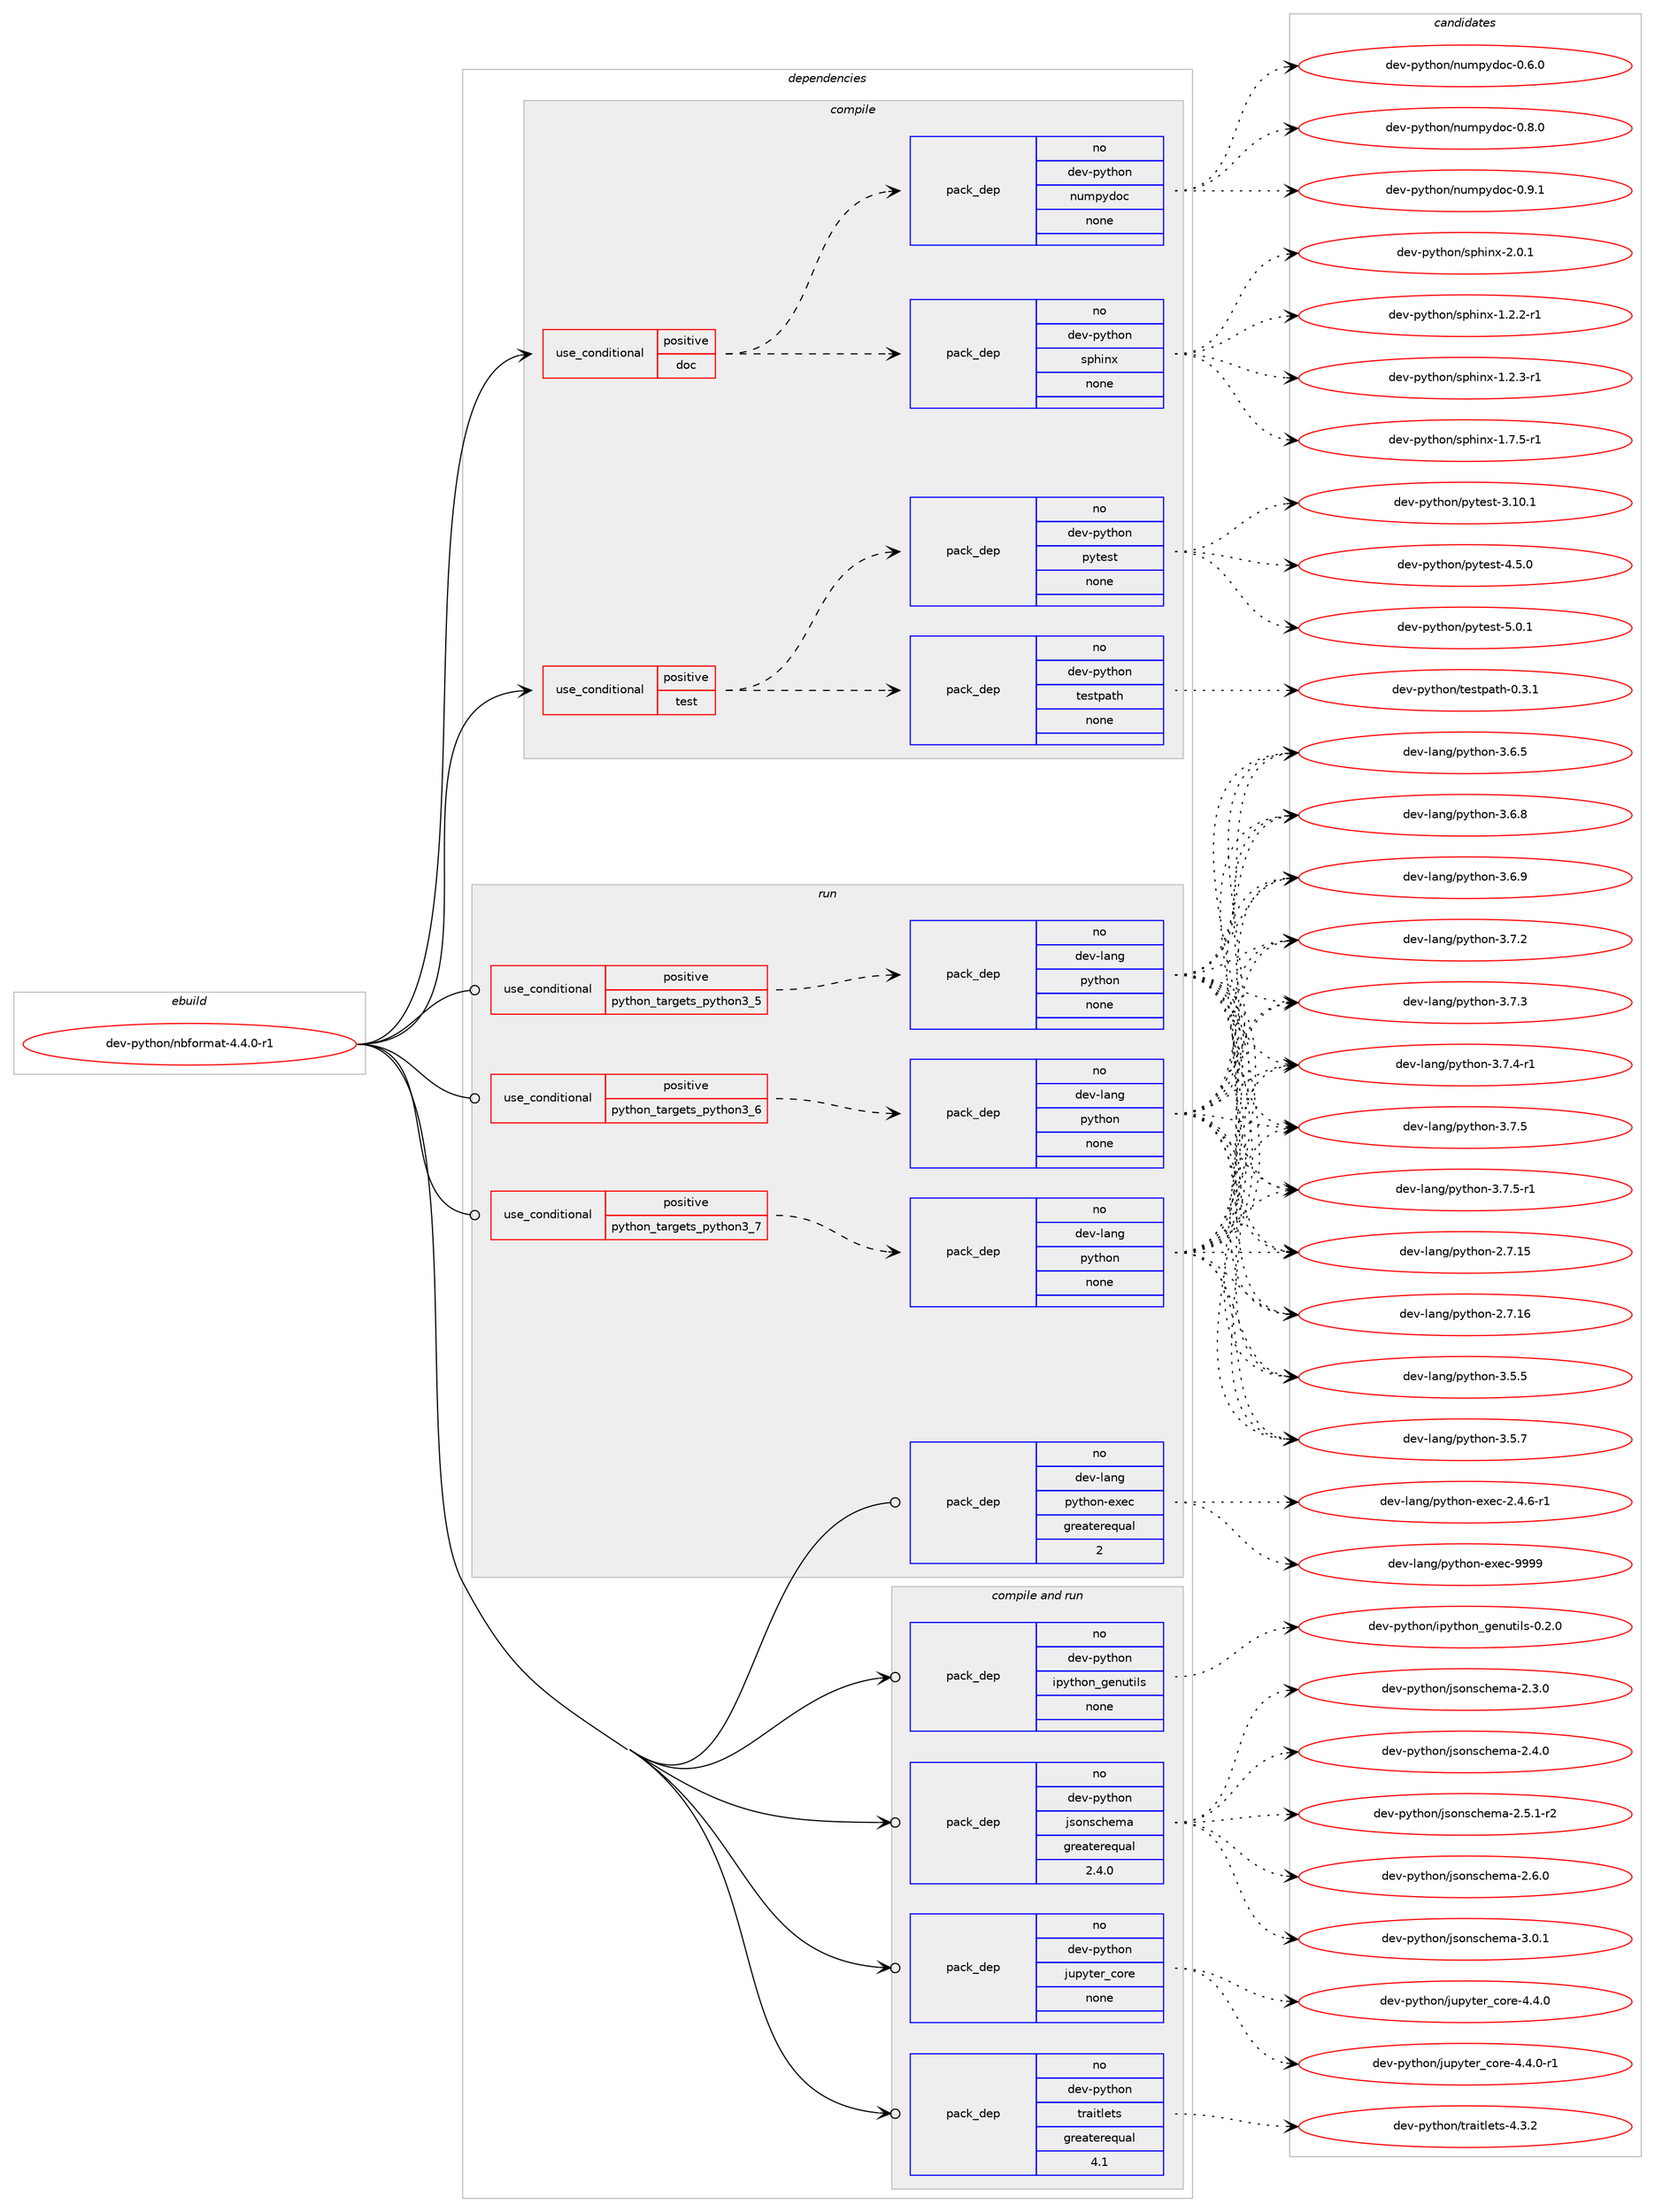 digraph prolog {

# *************
# Graph options
# *************

newrank=true;
concentrate=true;
compound=true;
graph [rankdir=LR,fontname=Helvetica,fontsize=10,ranksep=1.5];#, ranksep=2.5, nodesep=0.2];
edge  [arrowhead=vee];
node  [fontname=Helvetica,fontsize=10];

# **********
# The ebuild
# **********

subgraph cluster_leftcol {
color=gray;
rank=same;
label=<<i>ebuild</i>>;
id [label="dev-python/nbformat-4.4.0-r1", color=red, width=4, href="../dev-python/nbformat-4.4.0-r1.svg"];
}

# ****************
# The dependencies
# ****************

subgraph cluster_midcol {
color=gray;
label=<<i>dependencies</i>>;
subgraph cluster_compile {
fillcolor="#eeeeee";
style=filled;
label=<<i>compile</i>>;
subgraph cond142963 {
dependency616064 [label=<<TABLE BORDER="0" CELLBORDER="1" CELLSPACING="0" CELLPADDING="4"><TR><TD ROWSPAN="3" CELLPADDING="10">use_conditional</TD></TR><TR><TD>positive</TD></TR><TR><TD>doc</TD></TR></TABLE>>, shape=none, color=red];
subgraph pack461296 {
dependency616065 [label=<<TABLE BORDER="0" CELLBORDER="1" CELLSPACING="0" CELLPADDING="4" WIDTH="220"><TR><TD ROWSPAN="6" CELLPADDING="30">pack_dep</TD></TR><TR><TD WIDTH="110">no</TD></TR><TR><TD>dev-python</TD></TR><TR><TD>sphinx</TD></TR><TR><TD>none</TD></TR><TR><TD></TD></TR></TABLE>>, shape=none, color=blue];
}
dependency616064:e -> dependency616065:w [weight=20,style="dashed",arrowhead="vee"];
subgraph pack461297 {
dependency616066 [label=<<TABLE BORDER="0" CELLBORDER="1" CELLSPACING="0" CELLPADDING="4" WIDTH="220"><TR><TD ROWSPAN="6" CELLPADDING="30">pack_dep</TD></TR><TR><TD WIDTH="110">no</TD></TR><TR><TD>dev-python</TD></TR><TR><TD>numpydoc</TD></TR><TR><TD>none</TD></TR><TR><TD></TD></TR></TABLE>>, shape=none, color=blue];
}
dependency616064:e -> dependency616066:w [weight=20,style="dashed",arrowhead="vee"];
}
id:e -> dependency616064:w [weight=20,style="solid",arrowhead="vee"];
subgraph cond142964 {
dependency616067 [label=<<TABLE BORDER="0" CELLBORDER="1" CELLSPACING="0" CELLPADDING="4"><TR><TD ROWSPAN="3" CELLPADDING="10">use_conditional</TD></TR><TR><TD>positive</TD></TR><TR><TD>test</TD></TR></TABLE>>, shape=none, color=red];
subgraph pack461298 {
dependency616068 [label=<<TABLE BORDER="0" CELLBORDER="1" CELLSPACING="0" CELLPADDING="4" WIDTH="220"><TR><TD ROWSPAN="6" CELLPADDING="30">pack_dep</TD></TR><TR><TD WIDTH="110">no</TD></TR><TR><TD>dev-python</TD></TR><TR><TD>testpath</TD></TR><TR><TD>none</TD></TR><TR><TD></TD></TR></TABLE>>, shape=none, color=blue];
}
dependency616067:e -> dependency616068:w [weight=20,style="dashed",arrowhead="vee"];
subgraph pack461299 {
dependency616069 [label=<<TABLE BORDER="0" CELLBORDER="1" CELLSPACING="0" CELLPADDING="4" WIDTH="220"><TR><TD ROWSPAN="6" CELLPADDING="30">pack_dep</TD></TR><TR><TD WIDTH="110">no</TD></TR><TR><TD>dev-python</TD></TR><TR><TD>pytest</TD></TR><TR><TD>none</TD></TR><TR><TD></TD></TR></TABLE>>, shape=none, color=blue];
}
dependency616067:e -> dependency616069:w [weight=20,style="dashed",arrowhead="vee"];
}
id:e -> dependency616067:w [weight=20,style="solid",arrowhead="vee"];
}
subgraph cluster_compileandrun {
fillcolor="#eeeeee";
style=filled;
label=<<i>compile and run</i>>;
subgraph pack461300 {
dependency616070 [label=<<TABLE BORDER="0" CELLBORDER="1" CELLSPACING="0" CELLPADDING="4" WIDTH="220"><TR><TD ROWSPAN="6" CELLPADDING="30">pack_dep</TD></TR><TR><TD WIDTH="110">no</TD></TR><TR><TD>dev-python</TD></TR><TR><TD>ipython_genutils</TD></TR><TR><TD>none</TD></TR><TR><TD></TD></TR></TABLE>>, shape=none, color=blue];
}
id:e -> dependency616070:w [weight=20,style="solid",arrowhead="odotvee"];
subgraph pack461301 {
dependency616071 [label=<<TABLE BORDER="0" CELLBORDER="1" CELLSPACING="0" CELLPADDING="4" WIDTH="220"><TR><TD ROWSPAN="6" CELLPADDING="30">pack_dep</TD></TR><TR><TD WIDTH="110">no</TD></TR><TR><TD>dev-python</TD></TR><TR><TD>jsonschema</TD></TR><TR><TD>greaterequal</TD></TR><TR><TD>2.4.0</TD></TR></TABLE>>, shape=none, color=blue];
}
id:e -> dependency616071:w [weight=20,style="solid",arrowhead="odotvee"];
subgraph pack461302 {
dependency616072 [label=<<TABLE BORDER="0" CELLBORDER="1" CELLSPACING="0" CELLPADDING="4" WIDTH="220"><TR><TD ROWSPAN="6" CELLPADDING="30">pack_dep</TD></TR><TR><TD WIDTH="110">no</TD></TR><TR><TD>dev-python</TD></TR><TR><TD>jupyter_core</TD></TR><TR><TD>none</TD></TR><TR><TD></TD></TR></TABLE>>, shape=none, color=blue];
}
id:e -> dependency616072:w [weight=20,style="solid",arrowhead="odotvee"];
subgraph pack461303 {
dependency616073 [label=<<TABLE BORDER="0" CELLBORDER="1" CELLSPACING="0" CELLPADDING="4" WIDTH="220"><TR><TD ROWSPAN="6" CELLPADDING="30">pack_dep</TD></TR><TR><TD WIDTH="110">no</TD></TR><TR><TD>dev-python</TD></TR><TR><TD>traitlets</TD></TR><TR><TD>greaterequal</TD></TR><TR><TD>4.1</TD></TR></TABLE>>, shape=none, color=blue];
}
id:e -> dependency616073:w [weight=20,style="solid",arrowhead="odotvee"];
}
subgraph cluster_run {
fillcolor="#eeeeee";
style=filled;
label=<<i>run</i>>;
subgraph cond142965 {
dependency616074 [label=<<TABLE BORDER="0" CELLBORDER="1" CELLSPACING="0" CELLPADDING="4"><TR><TD ROWSPAN="3" CELLPADDING="10">use_conditional</TD></TR><TR><TD>positive</TD></TR><TR><TD>python_targets_python3_5</TD></TR></TABLE>>, shape=none, color=red];
subgraph pack461304 {
dependency616075 [label=<<TABLE BORDER="0" CELLBORDER="1" CELLSPACING="0" CELLPADDING="4" WIDTH="220"><TR><TD ROWSPAN="6" CELLPADDING="30">pack_dep</TD></TR><TR><TD WIDTH="110">no</TD></TR><TR><TD>dev-lang</TD></TR><TR><TD>python</TD></TR><TR><TD>none</TD></TR><TR><TD></TD></TR></TABLE>>, shape=none, color=blue];
}
dependency616074:e -> dependency616075:w [weight=20,style="dashed",arrowhead="vee"];
}
id:e -> dependency616074:w [weight=20,style="solid",arrowhead="odot"];
subgraph cond142966 {
dependency616076 [label=<<TABLE BORDER="0" CELLBORDER="1" CELLSPACING="0" CELLPADDING="4"><TR><TD ROWSPAN="3" CELLPADDING="10">use_conditional</TD></TR><TR><TD>positive</TD></TR><TR><TD>python_targets_python3_6</TD></TR></TABLE>>, shape=none, color=red];
subgraph pack461305 {
dependency616077 [label=<<TABLE BORDER="0" CELLBORDER="1" CELLSPACING="0" CELLPADDING="4" WIDTH="220"><TR><TD ROWSPAN="6" CELLPADDING="30">pack_dep</TD></TR><TR><TD WIDTH="110">no</TD></TR><TR><TD>dev-lang</TD></TR><TR><TD>python</TD></TR><TR><TD>none</TD></TR><TR><TD></TD></TR></TABLE>>, shape=none, color=blue];
}
dependency616076:e -> dependency616077:w [weight=20,style="dashed",arrowhead="vee"];
}
id:e -> dependency616076:w [weight=20,style="solid",arrowhead="odot"];
subgraph cond142967 {
dependency616078 [label=<<TABLE BORDER="0" CELLBORDER="1" CELLSPACING="0" CELLPADDING="4"><TR><TD ROWSPAN="3" CELLPADDING="10">use_conditional</TD></TR><TR><TD>positive</TD></TR><TR><TD>python_targets_python3_7</TD></TR></TABLE>>, shape=none, color=red];
subgraph pack461306 {
dependency616079 [label=<<TABLE BORDER="0" CELLBORDER="1" CELLSPACING="0" CELLPADDING="4" WIDTH="220"><TR><TD ROWSPAN="6" CELLPADDING="30">pack_dep</TD></TR><TR><TD WIDTH="110">no</TD></TR><TR><TD>dev-lang</TD></TR><TR><TD>python</TD></TR><TR><TD>none</TD></TR><TR><TD></TD></TR></TABLE>>, shape=none, color=blue];
}
dependency616078:e -> dependency616079:w [weight=20,style="dashed",arrowhead="vee"];
}
id:e -> dependency616078:w [weight=20,style="solid",arrowhead="odot"];
subgraph pack461307 {
dependency616080 [label=<<TABLE BORDER="0" CELLBORDER="1" CELLSPACING="0" CELLPADDING="4" WIDTH="220"><TR><TD ROWSPAN="6" CELLPADDING="30">pack_dep</TD></TR><TR><TD WIDTH="110">no</TD></TR><TR><TD>dev-lang</TD></TR><TR><TD>python-exec</TD></TR><TR><TD>greaterequal</TD></TR><TR><TD>2</TD></TR></TABLE>>, shape=none, color=blue];
}
id:e -> dependency616080:w [weight=20,style="solid",arrowhead="odot"];
}
}

# **************
# The candidates
# **************

subgraph cluster_choices {
rank=same;
color=gray;
label=<<i>candidates</i>>;

subgraph choice461296 {
color=black;
nodesep=1;
choice10010111845112121116104111110471151121041051101204549465046504511449 [label="dev-python/sphinx-1.2.2-r1", color=red, width=4,href="../dev-python/sphinx-1.2.2-r1.svg"];
choice10010111845112121116104111110471151121041051101204549465046514511449 [label="dev-python/sphinx-1.2.3-r1", color=red, width=4,href="../dev-python/sphinx-1.2.3-r1.svg"];
choice10010111845112121116104111110471151121041051101204549465546534511449 [label="dev-python/sphinx-1.7.5-r1", color=red, width=4,href="../dev-python/sphinx-1.7.5-r1.svg"];
choice1001011184511212111610411111047115112104105110120455046484649 [label="dev-python/sphinx-2.0.1", color=red, width=4,href="../dev-python/sphinx-2.0.1.svg"];
dependency616065:e -> choice10010111845112121116104111110471151121041051101204549465046504511449:w [style=dotted,weight="100"];
dependency616065:e -> choice10010111845112121116104111110471151121041051101204549465046514511449:w [style=dotted,weight="100"];
dependency616065:e -> choice10010111845112121116104111110471151121041051101204549465546534511449:w [style=dotted,weight="100"];
dependency616065:e -> choice1001011184511212111610411111047115112104105110120455046484649:w [style=dotted,weight="100"];
}
subgraph choice461297 {
color=black;
nodesep=1;
choice100101118451121211161041111104711011710911212110011199454846544648 [label="dev-python/numpydoc-0.6.0", color=red, width=4,href="../dev-python/numpydoc-0.6.0.svg"];
choice100101118451121211161041111104711011710911212110011199454846564648 [label="dev-python/numpydoc-0.8.0", color=red, width=4,href="../dev-python/numpydoc-0.8.0.svg"];
choice100101118451121211161041111104711011710911212110011199454846574649 [label="dev-python/numpydoc-0.9.1", color=red, width=4,href="../dev-python/numpydoc-0.9.1.svg"];
dependency616066:e -> choice100101118451121211161041111104711011710911212110011199454846544648:w [style=dotted,weight="100"];
dependency616066:e -> choice100101118451121211161041111104711011710911212110011199454846564648:w [style=dotted,weight="100"];
dependency616066:e -> choice100101118451121211161041111104711011710911212110011199454846574649:w [style=dotted,weight="100"];
}
subgraph choice461298 {
color=black;
nodesep=1;
choice100101118451121211161041111104711610111511611297116104454846514649 [label="dev-python/testpath-0.3.1", color=red, width=4,href="../dev-python/testpath-0.3.1.svg"];
dependency616068:e -> choice100101118451121211161041111104711610111511611297116104454846514649:w [style=dotted,weight="100"];
}
subgraph choice461299 {
color=black;
nodesep=1;
choice100101118451121211161041111104711212111610111511645514649484649 [label="dev-python/pytest-3.10.1", color=red, width=4,href="../dev-python/pytest-3.10.1.svg"];
choice1001011184511212111610411111047112121116101115116455246534648 [label="dev-python/pytest-4.5.0", color=red, width=4,href="../dev-python/pytest-4.5.0.svg"];
choice1001011184511212111610411111047112121116101115116455346484649 [label="dev-python/pytest-5.0.1", color=red, width=4,href="../dev-python/pytest-5.0.1.svg"];
dependency616069:e -> choice100101118451121211161041111104711212111610111511645514649484649:w [style=dotted,weight="100"];
dependency616069:e -> choice1001011184511212111610411111047112121116101115116455246534648:w [style=dotted,weight="100"];
dependency616069:e -> choice1001011184511212111610411111047112121116101115116455346484649:w [style=dotted,weight="100"];
}
subgraph choice461300 {
color=black;
nodesep=1;
choice100101118451121211161041111104710511212111610411111095103101110117116105108115454846504648 [label="dev-python/ipython_genutils-0.2.0", color=red, width=4,href="../dev-python/ipython_genutils-0.2.0.svg"];
dependency616070:e -> choice100101118451121211161041111104710511212111610411111095103101110117116105108115454846504648:w [style=dotted,weight="100"];
}
subgraph choice461301 {
color=black;
nodesep=1;
choice10010111845112121116104111110471061151111101159910410110997455046514648 [label="dev-python/jsonschema-2.3.0", color=red, width=4,href="../dev-python/jsonschema-2.3.0.svg"];
choice10010111845112121116104111110471061151111101159910410110997455046524648 [label="dev-python/jsonschema-2.4.0", color=red, width=4,href="../dev-python/jsonschema-2.4.0.svg"];
choice100101118451121211161041111104710611511111011599104101109974550465346494511450 [label="dev-python/jsonschema-2.5.1-r2", color=red, width=4,href="../dev-python/jsonschema-2.5.1-r2.svg"];
choice10010111845112121116104111110471061151111101159910410110997455046544648 [label="dev-python/jsonschema-2.6.0", color=red, width=4,href="../dev-python/jsonschema-2.6.0.svg"];
choice10010111845112121116104111110471061151111101159910410110997455146484649 [label="dev-python/jsonschema-3.0.1", color=red, width=4,href="../dev-python/jsonschema-3.0.1.svg"];
dependency616071:e -> choice10010111845112121116104111110471061151111101159910410110997455046514648:w [style=dotted,weight="100"];
dependency616071:e -> choice10010111845112121116104111110471061151111101159910410110997455046524648:w [style=dotted,weight="100"];
dependency616071:e -> choice100101118451121211161041111104710611511111011599104101109974550465346494511450:w [style=dotted,weight="100"];
dependency616071:e -> choice10010111845112121116104111110471061151111101159910410110997455046544648:w [style=dotted,weight="100"];
dependency616071:e -> choice10010111845112121116104111110471061151111101159910410110997455146484649:w [style=dotted,weight="100"];
}
subgraph choice461302 {
color=black;
nodesep=1;
choice10010111845112121116104111110471061171121211161011149599111114101455246524648 [label="dev-python/jupyter_core-4.4.0", color=red, width=4,href="../dev-python/jupyter_core-4.4.0.svg"];
choice100101118451121211161041111104710611711212111610111495991111141014552465246484511449 [label="dev-python/jupyter_core-4.4.0-r1", color=red, width=4,href="../dev-python/jupyter_core-4.4.0-r1.svg"];
dependency616072:e -> choice10010111845112121116104111110471061171121211161011149599111114101455246524648:w [style=dotted,weight="100"];
dependency616072:e -> choice100101118451121211161041111104710611711212111610111495991111141014552465246484511449:w [style=dotted,weight="100"];
}
subgraph choice461303 {
color=black;
nodesep=1;
choice100101118451121211161041111104711611497105116108101116115455246514650 [label="dev-python/traitlets-4.3.2", color=red, width=4,href="../dev-python/traitlets-4.3.2.svg"];
dependency616073:e -> choice100101118451121211161041111104711611497105116108101116115455246514650:w [style=dotted,weight="100"];
}
subgraph choice461304 {
color=black;
nodesep=1;
choice10010111845108971101034711212111610411111045504655464953 [label="dev-lang/python-2.7.15", color=red, width=4,href="../dev-lang/python-2.7.15.svg"];
choice10010111845108971101034711212111610411111045504655464954 [label="dev-lang/python-2.7.16", color=red, width=4,href="../dev-lang/python-2.7.16.svg"];
choice100101118451089711010347112121116104111110455146534653 [label="dev-lang/python-3.5.5", color=red, width=4,href="../dev-lang/python-3.5.5.svg"];
choice100101118451089711010347112121116104111110455146534655 [label="dev-lang/python-3.5.7", color=red, width=4,href="../dev-lang/python-3.5.7.svg"];
choice100101118451089711010347112121116104111110455146544653 [label="dev-lang/python-3.6.5", color=red, width=4,href="../dev-lang/python-3.6.5.svg"];
choice100101118451089711010347112121116104111110455146544656 [label="dev-lang/python-3.6.8", color=red, width=4,href="../dev-lang/python-3.6.8.svg"];
choice100101118451089711010347112121116104111110455146544657 [label="dev-lang/python-3.6.9", color=red, width=4,href="../dev-lang/python-3.6.9.svg"];
choice100101118451089711010347112121116104111110455146554650 [label="dev-lang/python-3.7.2", color=red, width=4,href="../dev-lang/python-3.7.2.svg"];
choice100101118451089711010347112121116104111110455146554651 [label="dev-lang/python-3.7.3", color=red, width=4,href="../dev-lang/python-3.7.3.svg"];
choice1001011184510897110103471121211161041111104551465546524511449 [label="dev-lang/python-3.7.4-r1", color=red, width=4,href="../dev-lang/python-3.7.4-r1.svg"];
choice100101118451089711010347112121116104111110455146554653 [label="dev-lang/python-3.7.5", color=red, width=4,href="../dev-lang/python-3.7.5.svg"];
choice1001011184510897110103471121211161041111104551465546534511449 [label="dev-lang/python-3.7.5-r1", color=red, width=4,href="../dev-lang/python-3.7.5-r1.svg"];
dependency616075:e -> choice10010111845108971101034711212111610411111045504655464953:w [style=dotted,weight="100"];
dependency616075:e -> choice10010111845108971101034711212111610411111045504655464954:w [style=dotted,weight="100"];
dependency616075:e -> choice100101118451089711010347112121116104111110455146534653:w [style=dotted,weight="100"];
dependency616075:e -> choice100101118451089711010347112121116104111110455146534655:w [style=dotted,weight="100"];
dependency616075:e -> choice100101118451089711010347112121116104111110455146544653:w [style=dotted,weight="100"];
dependency616075:e -> choice100101118451089711010347112121116104111110455146544656:w [style=dotted,weight="100"];
dependency616075:e -> choice100101118451089711010347112121116104111110455146544657:w [style=dotted,weight="100"];
dependency616075:e -> choice100101118451089711010347112121116104111110455146554650:w [style=dotted,weight="100"];
dependency616075:e -> choice100101118451089711010347112121116104111110455146554651:w [style=dotted,weight="100"];
dependency616075:e -> choice1001011184510897110103471121211161041111104551465546524511449:w [style=dotted,weight="100"];
dependency616075:e -> choice100101118451089711010347112121116104111110455146554653:w [style=dotted,weight="100"];
dependency616075:e -> choice1001011184510897110103471121211161041111104551465546534511449:w [style=dotted,weight="100"];
}
subgraph choice461305 {
color=black;
nodesep=1;
choice10010111845108971101034711212111610411111045504655464953 [label="dev-lang/python-2.7.15", color=red, width=4,href="../dev-lang/python-2.7.15.svg"];
choice10010111845108971101034711212111610411111045504655464954 [label="dev-lang/python-2.7.16", color=red, width=4,href="../dev-lang/python-2.7.16.svg"];
choice100101118451089711010347112121116104111110455146534653 [label="dev-lang/python-3.5.5", color=red, width=4,href="../dev-lang/python-3.5.5.svg"];
choice100101118451089711010347112121116104111110455146534655 [label="dev-lang/python-3.5.7", color=red, width=4,href="../dev-lang/python-3.5.7.svg"];
choice100101118451089711010347112121116104111110455146544653 [label="dev-lang/python-3.6.5", color=red, width=4,href="../dev-lang/python-3.6.5.svg"];
choice100101118451089711010347112121116104111110455146544656 [label="dev-lang/python-3.6.8", color=red, width=4,href="../dev-lang/python-3.6.8.svg"];
choice100101118451089711010347112121116104111110455146544657 [label="dev-lang/python-3.6.9", color=red, width=4,href="../dev-lang/python-3.6.9.svg"];
choice100101118451089711010347112121116104111110455146554650 [label="dev-lang/python-3.7.2", color=red, width=4,href="../dev-lang/python-3.7.2.svg"];
choice100101118451089711010347112121116104111110455146554651 [label="dev-lang/python-3.7.3", color=red, width=4,href="../dev-lang/python-3.7.3.svg"];
choice1001011184510897110103471121211161041111104551465546524511449 [label="dev-lang/python-3.7.4-r1", color=red, width=4,href="../dev-lang/python-3.7.4-r1.svg"];
choice100101118451089711010347112121116104111110455146554653 [label="dev-lang/python-3.7.5", color=red, width=4,href="../dev-lang/python-3.7.5.svg"];
choice1001011184510897110103471121211161041111104551465546534511449 [label="dev-lang/python-3.7.5-r1", color=red, width=4,href="../dev-lang/python-3.7.5-r1.svg"];
dependency616077:e -> choice10010111845108971101034711212111610411111045504655464953:w [style=dotted,weight="100"];
dependency616077:e -> choice10010111845108971101034711212111610411111045504655464954:w [style=dotted,weight="100"];
dependency616077:e -> choice100101118451089711010347112121116104111110455146534653:w [style=dotted,weight="100"];
dependency616077:e -> choice100101118451089711010347112121116104111110455146534655:w [style=dotted,weight="100"];
dependency616077:e -> choice100101118451089711010347112121116104111110455146544653:w [style=dotted,weight="100"];
dependency616077:e -> choice100101118451089711010347112121116104111110455146544656:w [style=dotted,weight="100"];
dependency616077:e -> choice100101118451089711010347112121116104111110455146544657:w [style=dotted,weight="100"];
dependency616077:e -> choice100101118451089711010347112121116104111110455146554650:w [style=dotted,weight="100"];
dependency616077:e -> choice100101118451089711010347112121116104111110455146554651:w [style=dotted,weight="100"];
dependency616077:e -> choice1001011184510897110103471121211161041111104551465546524511449:w [style=dotted,weight="100"];
dependency616077:e -> choice100101118451089711010347112121116104111110455146554653:w [style=dotted,weight="100"];
dependency616077:e -> choice1001011184510897110103471121211161041111104551465546534511449:w [style=dotted,weight="100"];
}
subgraph choice461306 {
color=black;
nodesep=1;
choice10010111845108971101034711212111610411111045504655464953 [label="dev-lang/python-2.7.15", color=red, width=4,href="../dev-lang/python-2.7.15.svg"];
choice10010111845108971101034711212111610411111045504655464954 [label="dev-lang/python-2.7.16", color=red, width=4,href="../dev-lang/python-2.7.16.svg"];
choice100101118451089711010347112121116104111110455146534653 [label="dev-lang/python-3.5.5", color=red, width=4,href="../dev-lang/python-3.5.5.svg"];
choice100101118451089711010347112121116104111110455146534655 [label="dev-lang/python-3.5.7", color=red, width=4,href="../dev-lang/python-3.5.7.svg"];
choice100101118451089711010347112121116104111110455146544653 [label="dev-lang/python-3.6.5", color=red, width=4,href="../dev-lang/python-3.6.5.svg"];
choice100101118451089711010347112121116104111110455146544656 [label="dev-lang/python-3.6.8", color=red, width=4,href="../dev-lang/python-3.6.8.svg"];
choice100101118451089711010347112121116104111110455146544657 [label="dev-lang/python-3.6.9", color=red, width=4,href="../dev-lang/python-3.6.9.svg"];
choice100101118451089711010347112121116104111110455146554650 [label="dev-lang/python-3.7.2", color=red, width=4,href="../dev-lang/python-3.7.2.svg"];
choice100101118451089711010347112121116104111110455146554651 [label="dev-lang/python-3.7.3", color=red, width=4,href="../dev-lang/python-3.7.3.svg"];
choice1001011184510897110103471121211161041111104551465546524511449 [label="dev-lang/python-3.7.4-r1", color=red, width=4,href="../dev-lang/python-3.7.4-r1.svg"];
choice100101118451089711010347112121116104111110455146554653 [label="dev-lang/python-3.7.5", color=red, width=4,href="../dev-lang/python-3.7.5.svg"];
choice1001011184510897110103471121211161041111104551465546534511449 [label="dev-lang/python-3.7.5-r1", color=red, width=4,href="../dev-lang/python-3.7.5-r1.svg"];
dependency616079:e -> choice10010111845108971101034711212111610411111045504655464953:w [style=dotted,weight="100"];
dependency616079:e -> choice10010111845108971101034711212111610411111045504655464954:w [style=dotted,weight="100"];
dependency616079:e -> choice100101118451089711010347112121116104111110455146534653:w [style=dotted,weight="100"];
dependency616079:e -> choice100101118451089711010347112121116104111110455146534655:w [style=dotted,weight="100"];
dependency616079:e -> choice100101118451089711010347112121116104111110455146544653:w [style=dotted,weight="100"];
dependency616079:e -> choice100101118451089711010347112121116104111110455146544656:w [style=dotted,weight="100"];
dependency616079:e -> choice100101118451089711010347112121116104111110455146544657:w [style=dotted,weight="100"];
dependency616079:e -> choice100101118451089711010347112121116104111110455146554650:w [style=dotted,weight="100"];
dependency616079:e -> choice100101118451089711010347112121116104111110455146554651:w [style=dotted,weight="100"];
dependency616079:e -> choice1001011184510897110103471121211161041111104551465546524511449:w [style=dotted,weight="100"];
dependency616079:e -> choice100101118451089711010347112121116104111110455146554653:w [style=dotted,weight="100"];
dependency616079:e -> choice1001011184510897110103471121211161041111104551465546534511449:w [style=dotted,weight="100"];
}
subgraph choice461307 {
color=black;
nodesep=1;
choice10010111845108971101034711212111610411111045101120101994550465246544511449 [label="dev-lang/python-exec-2.4.6-r1", color=red, width=4,href="../dev-lang/python-exec-2.4.6-r1.svg"];
choice10010111845108971101034711212111610411111045101120101994557575757 [label="dev-lang/python-exec-9999", color=red, width=4,href="../dev-lang/python-exec-9999.svg"];
dependency616080:e -> choice10010111845108971101034711212111610411111045101120101994550465246544511449:w [style=dotted,weight="100"];
dependency616080:e -> choice10010111845108971101034711212111610411111045101120101994557575757:w [style=dotted,weight="100"];
}
}

}
